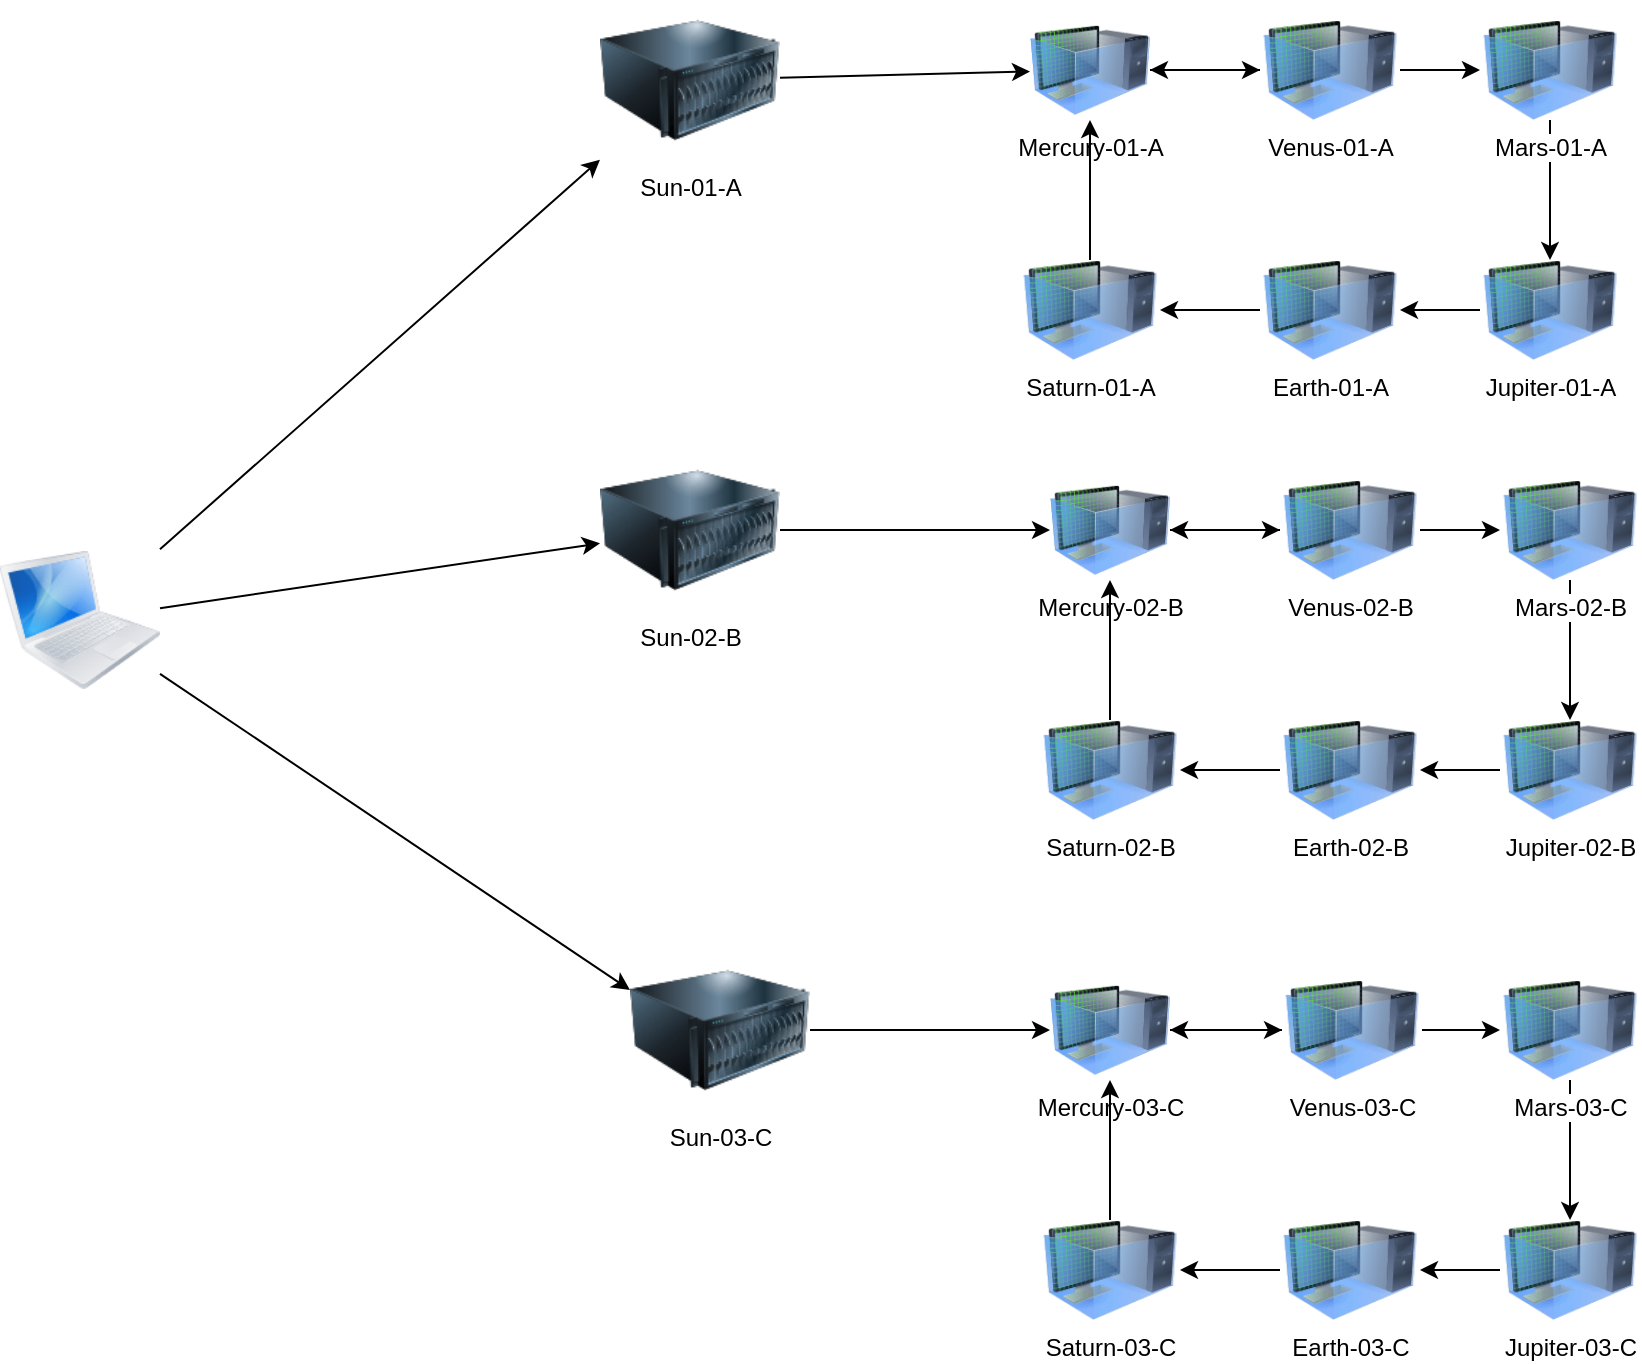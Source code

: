 <mxfile>
    <diagram id="7s3nho6bFjA9VcV9n4uL" name="Page-1">
        <mxGraphModel dx="1717" dy="752" grid="1" gridSize="10" guides="1" tooltips="1" connect="1" arrows="1" fold="1" page="1" pageScale="1" pageWidth="850" pageHeight="1100" math="0" shadow="0">
            <root>
                <mxCell id="0"/>
                <mxCell id="1" parent="0"/>
                <mxCell id="72" value="" style="edgeStyle=none;html=1;" parent="1" source="4" target="6" edge="1">
                    <mxGeometry relative="1" as="geometry">
                        <mxPoint x="70" y="250" as="targetPoint"/>
                    </mxGeometry>
                </mxCell>
                <mxCell id="73" value="" style="edgeStyle=none;html=1;" parent="1" source="4" target="43" edge="1">
                    <mxGeometry relative="1" as="geometry"/>
                </mxCell>
                <mxCell id="74" value="" style="edgeStyle=none;html=1;entryX=0;entryY=0.25;entryDx=0;entryDy=0;" parent="1" source="4" target="58" edge="1">
                    <mxGeometry relative="1" as="geometry">
                        <mxPoint x="70" y="490" as="targetPoint"/>
                    </mxGeometry>
                </mxCell>
                <mxCell id="4" value="" style="image;html=1;image=img/lib/clip_art/computers/MacBook_128x128.png" parent="1" vertex="1">
                    <mxGeometry x="20" y="300" width="80" height="80" as="geometry"/>
                </mxCell>
                <mxCell id="29" value="" style="edgeStyle=none;html=1;" parent="1" source="6" target="10" edge="1">
                    <mxGeometry relative="1" as="geometry">
                        <mxPoint x="410" y="90" as="targetPoint"/>
                    </mxGeometry>
                </mxCell>
                <mxCell id="6" value="Sun-01-A" style="image;html=1;image=img/lib/clip_art/computers/Server_128x128.png" parent="1" vertex="1">
                    <mxGeometry x="320" y="30" width="90" height="80" as="geometry"/>
                </mxCell>
                <mxCell id="36" value="" style="edgeStyle=none;html=1;" parent="1" source="10" target="13" edge="1">
                    <mxGeometry relative="1" as="geometry"/>
                </mxCell>
                <mxCell id="10" value="Mercury-01-A" style="image;html=1;image=img/lib/clip_art/computers/Virtual_Machine_128x128.png" parent="1" vertex="1">
                    <mxGeometry x="535" y="40" width="60" height="50" as="geometry"/>
                </mxCell>
                <mxCell id="34" value="" style="edgeStyle=none;html=1;" parent="1" source="13" target="10" edge="1">
                    <mxGeometry relative="1" as="geometry"/>
                </mxCell>
                <mxCell id="35" value="" style="edgeStyle=none;html=1;" parent="1" source="13" target="24" edge="1">
                    <mxGeometry relative="1" as="geometry"/>
                </mxCell>
                <mxCell id="13" value="Venus-01-A" style="image;html=1;image=img/lib/clip_art/computers/Virtual_Machine_128x128.png" parent="1" vertex="1">
                    <mxGeometry x="650" y="40" width="70" height="50" as="geometry"/>
                </mxCell>
                <mxCell id="31" value="" style="edgeStyle=none;html=1;" parent="1" source="24" target="26" edge="1">
                    <mxGeometry relative="1" as="geometry"/>
                </mxCell>
                <mxCell id="24" value="Mars-01-A" style="image;html=1;image=img/lib/clip_art/computers/Virtual_Machine_128x128.png" parent="1" vertex="1">
                    <mxGeometry x="760" y="40" width="70" height="50" as="geometry"/>
                </mxCell>
                <mxCell id="33" value="" style="edgeStyle=none;html=1;" parent="1" source="25" target="27" edge="1">
                    <mxGeometry relative="1" as="geometry"/>
                </mxCell>
                <mxCell id="25" value="Earth-01-A" style="image;html=1;image=img/lib/clip_art/computers/Virtual_Machine_128x128.png" parent="1" vertex="1">
                    <mxGeometry x="650" y="160" width="70" height="50" as="geometry"/>
                </mxCell>
                <mxCell id="32" value="" style="edgeStyle=none;html=1;" parent="1" source="26" target="25" edge="1">
                    <mxGeometry relative="1" as="geometry"/>
                </mxCell>
                <mxCell id="26" value="Jupiter-01-A" style="image;html=1;image=img/lib/clip_art/computers/Virtual_Machine_128x128.png" parent="1" vertex="1">
                    <mxGeometry x="760" y="160" width="70" height="50" as="geometry"/>
                </mxCell>
                <mxCell id="28" value="" style="edgeStyle=none;html=1;" parent="1" source="27" target="10" edge="1">
                    <mxGeometry relative="1" as="geometry"/>
                </mxCell>
                <mxCell id="27" value="Saturn-01-A" style="image;html=1;image=img/lib/clip_art/computers/Virtual_Machine_128x128.png" parent="1" vertex="1">
                    <mxGeometry x="530" y="160" width="70" height="50" as="geometry"/>
                </mxCell>
                <mxCell id="42" value="" style="edgeStyle=none;html=1;" parent="1" source="43" target="45" edge="1">
                    <mxGeometry relative="1" as="geometry">
                        <mxPoint x="420" y="320" as="targetPoint"/>
                    </mxGeometry>
                </mxCell>
                <mxCell id="43" value="Sun-02-B" style="image;html=1;image=img/lib/clip_art/computers/Server_128x128.png" parent="1" vertex="1">
                    <mxGeometry x="320" y="255" width="90" height="80" as="geometry"/>
                </mxCell>
                <mxCell id="44" value="" style="edgeStyle=none;html=1;" parent="1" source="45" target="48" edge="1">
                    <mxGeometry relative="1" as="geometry"/>
                </mxCell>
                <mxCell id="45" value="Mercury-02-B" style="image;html=1;image=img/lib/clip_art/computers/Virtual_Machine_128x128.png" parent="1" vertex="1">
                    <mxGeometry x="545" y="270" width="60" height="50" as="geometry"/>
                </mxCell>
                <mxCell id="46" value="" style="edgeStyle=none;html=1;" parent="1" source="48" target="45" edge="1">
                    <mxGeometry relative="1" as="geometry"/>
                </mxCell>
                <mxCell id="47" value="" style="edgeStyle=none;html=1;" parent="1" source="48" target="50" edge="1">
                    <mxGeometry relative="1" as="geometry"/>
                </mxCell>
                <mxCell id="48" value="Venus-02-B" style="image;html=1;image=img/lib/clip_art/computers/Virtual_Machine_128x128.png" parent="1" vertex="1">
                    <mxGeometry x="660" y="270" width="70" height="50" as="geometry"/>
                </mxCell>
                <mxCell id="49" value="" style="edgeStyle=none;html=1;" parent="1" source="50" target="54" edge="1">
                    <mxGeometry relative="1" as="geometry"/>
                </mxCell>
                <mxCell id="50" value="Mars-02-B" style="image;html=1;image=img/lib/clip_art/computers/Virtual_Machine_128x128.png" parent="1" vertex="1">
                    <mxGeometry x="770" y="270" width="70" height="50" as="geometry"/>
                </mxCell>
                <mxCell id="51" value="" style="edgeStyle=none;html=1;" parent="1" source="52" target="56" edge="1">
                    <mxGeometry relative="1" as="geometry"/>
                </mxCell>
                <mxCell id="52" value="Earth-02-B" style="image;html=1;image=img/lib/clip_art/computers/Virtual_Machine_128x128.png" parent="1" vertex="1">
                    <mxGeometry x="660" y="390" width="70" height="50" as="geometry"/>
                </mxCell>
                <mxCell id="53" value="" style="edgeStyle=none;html=1;" parent="1" source="54" target="52" edge="1">
                    <mxGeometry relative="1" as="geometry"/>
                </mxCell>
                <mxCell id="54" value="Jupiter-02-B" style="image;html=1;image=img/lib/clip_art/computers/Virtual_Machine_128x128.png" parent="1" vertex="1">
                    <mxGeometry x="770" y="390" width="70" height="50" as="geometry"/>
                </mxCell>
                <mxCell id="55" value="" style="edgeStyle=none;html=1;" parent="1" source="56" target="45" edge="1">
                    <mxGeometry relative="1" as="geometry"/>
                </mxCell>
                <mxCell id="56" value="Saturn-02-B" style="image;html=1;image=img/lib/clip_art/computers/Virtual_Machine_128x128.png" parent="1" vertex="1">
                    <mxGeometry x="540" y="390" width="70" height="50" as="geometry"/>
                </mxCell>
                <mxCell id="57" value="" style="edgeStyle=none;html=1;" parent="1" source="58" target="60" edge="1">
                    <mxGeometry relative="1" as="geometry">
                        <mxPoint x="420" y="570" as="targetPoint"/>
                    </mxGeometry>
                </mxCell>
                <mxCell id="58" value="Sun-03-C" style="image;html=1;image=img/lib/clip_art/computers/Server_128x128.png" parent="1" vertex="1">
                    <mxGeometry x="335" y="505" width="90" height="80" as="geometry"/>
                </mxCell>
                <mxCell id="59" value="" style="edgeStyle=none;html=1;" parent="1" source="60" target="63" edge="1">
                    <mxGeometry relative="1" as="geometry"/>
                </mxCell>
                <mxCell id="60" value="Mercury-03-C" style="image;html=1;image=img/lib/clip_art/computers/Virtual_Machine_128x128.png" parent="1" vertex="1">
                    <mxGeometry x="545" y="520" width="60" height="50" as="geometry"/>
                </mxCell>
                <mxCell id="61" value="" style="edgeStyle=none;html=1;" parent="1" source="63" target="60" edge="1">
                    <mxGeometry relative="1" as="geometry"/>
                </mxCell>
                <mxCell id="62" value="" style="edgeStyle=none;html=1;" parent="1" source="63" target="65" edge="1">
                    <mxGeometry relative="1" as="geometry"/>
                </mxCell>
                <mxCell id="63" value="Venus-03-C" style="image;html=1;image=img/lib/clip_art/computers/Virtual_Machine_128x128.png" parent="1" vertex="1">
                    <mxGeometry x="661" y="520" width="70" height="50" as="geometry"/>
                </mxCell>
                <mxCell id="64" value="" style="edgeStyle=none;html=1;" parent="1" source="65" target="69" edge="1">
                    <mxGeometry relative="1" as="geometry"/>
                </mxCell>
                <mxCell id="65" value="Mars-03-C" style="image;html=1;image=img/lib/clip_art/computers/Virtual_Machine_128x128.png" parent="1" vertex="1">
                    <mxGeometry x="770" y="520" width="70" height="50" as="geometry"/>
                </mxCell>
                <mxCell id="66" value="" style="edgeStyle=none;html=1;" parent="1" source="67" target="71" edge="1">
                    <mxGeometry relative="1" as="geometry"/>
                </mxCell>
                <mxCell id="67" value="Earth-03-C" style="image;html=1;image=img/lib/clip_art/computers/Virtual_Machine_128x128.png" parent="1" vertex="1">
                    <mxGeometry x="660" y="640" width="70" height="50" as="geometry"/>
                </mxCell>
                <mxCell id="68" value="" style="edgeStyle=none;html=1;" parent="1" source="69" target="67" edge="1">
                    <mxGeometry relative="1" as="geometry"/>
                </mxCell>
                <mxCell id="69" value="Jupiter-03-C" style="image;html=1;image=img/lib/clip_art/computers/Virtual_Machine_128x128.png" parent="1" vertex="1">
                    <mxGeometry x="770" y="640" width="70" height="50" as="geometry"/>
                </mxCell>
                <mxCell id="70" value="" style="edgeStyle=none;html=1;" parent="1" source="71" target="60" edge="1">
                    <mxGeometry relative="1" as="geometry"/>
                </mxCell>
                <mxCell id="71" value="Saturn-03-C" style="image;html=1;image=img/lib/clip_art/computers/Virtual_Machine_128x128.png" parent="1" vertex="1">
                    <mxGeometry x="540" y="640" width="70" height="50" as="geometry"/>
                </mxCell>
            </root>
        </mxGraphModel>
    </diagram>
</mxfile>